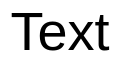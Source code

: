 <mxfile>
    <diagram id="w50-UyGaU1udivuptKEi" name="ページ1">
        <mxGraphModel dx="1298" dy="658" grid="1" gridSize="1" guides="1" tooltips="1" connect="1" arrows="1" fold="1" page="1" pageScale="1" pageWidth="827" pageHeight="1169" math="0" shadow="0">
            <root>
                <mxCell id="0"/>
                <mxCell id="1" parent="0"/>
                <mxCell id="2" value="Text" style="text;html=1;strokeColor=none;fillColor=none;align=center;verticalAlign=middle;whiteSpace=wrap;rounded=0;fontSize=27;" vertex="1" parent="1">
                    <mxGeometry x="291" y="199" width="60" height="30" as="geometry"/>
                </mxCell>
            </root>
        </mxGraphModel>
    </diagram>
</mxfile>